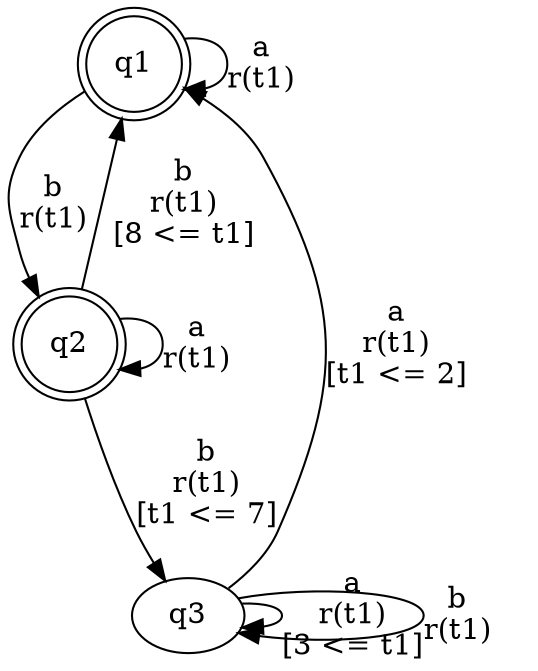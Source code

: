 digraph L {
	qq1[label=q1 shape=doublecircle]
	qq2[label=q2 shape=doublecircle]
	qq3[label=q3]
	qq1 -> qq1[label="a\nr(t1)\n"]
	qq1 -> qq2[label="b\nr(t1)\n"]
	qq2 -> qq3[label="b\nr(t1)\n[t1 <= 7]"]
	qq3 -> qq3[label="a\nr(t1)\n[3 <= t1]"]
	qq3 -> qq3[label="b\nr(t1)\n"]
	qq3 -> qq1[label="a\nr(t1)\n[t1 <= 2]"]
	qq2 -> qq1[label="b\nr(t1)\n[8 <= t1]"]
	qq2 -> qq2[label="a\nr(t1)\n"]
}
